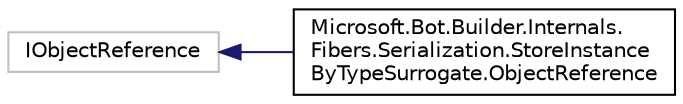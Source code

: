 digraph "Graphical Class Hierarchy"
{
  edge [fontname="Helvetica",fontsize="10",labelfontname="Helvetica",labelfontsize="10"];
  node [fontname="Helvetica",fontsize="10",shape=record];
  rankdir="LR";
  Node1 [label="IObjectReference",height=0.2,width=0.4,color="grey75", fillcolor="white", style="filled"];
  Node1 -> Node2 [dir="back",color="midnightblue",fontsize="10",style="solid",fontname="Helvetica"];
  Node2 [label="Microsoft.Bot.Builder.Internals.\lFibers.Serialization.StoreInstance\lByTypeSurrogate.ObjectReference",height=0.2,width=0.4,color="black", fillcolor="white", style="filled",URL="$d7/d20/class_microsoft_1_1_bot_1_1_builder_1_1_internals_1_1_fibers_1_1_serialization_1_1_store_instanca9997af6594ae8e55c21cc867abe8dc9.html"];
}
